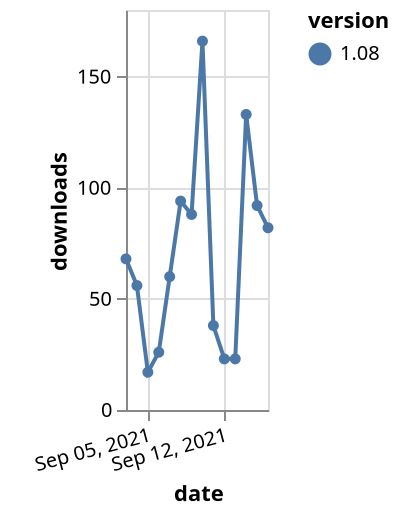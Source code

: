 {"$schema": "https://vega.github.io/schema/vega-lite/v5.json", "description": "A simple bar chart with embedded data.", "data": {"values": [{"date": "2021-09-03", "total": 96542, "delta": 68, "version": "1.08"}, {"date": "2021-09-04", "total": 96598, "delta": 56, "version": "1.08"}, {"date": "2021-09-05", "total": 96615, "delta": 17, "version": "1.08"}, {"date": "2021-09-06", "total": 96641, "delta": 26, "version": "1.08"}, {"date": "2021-09-07", "total": 96701, "delta": 60, "version": "1.08"}, {"date": "2021-09-08", "total": 96795, "delta": 94, "version": "1.08"}, {"date": "2021-09-09", "total": 96883, "delta": 88, "version": "1.08"}, {"date": "2021-09-10", "total": 97049, "delta": 166, "version": "1.08"}, {"date": "2021-09-11", "total": 97087, "delta": 38, "version": "1.08"}, {"date": "2021-09-12", "total": 97110, "delta": 23, "version": "1.08"}, {"date": "2021-09-13", "total": 97133, "delta": 23, "version": "1.08"}, {"date": "2021-09-14", "total": 97266, "delta": 133, "version": "1.08"}, {"date": "2021-09-15", "total": 97358, "delta": 92, "version": "1.08"}, {"date": "2021-09-16", "total": 97440, "delta": 82, "version": "1.08"}]}, "width": "container", "mark": {"type": "line", "point": {"filled": true}}, "encoding": {"x": {"field": "date", "type": "temporal", "timeUnit": "yearmonthdate", "title": "date", "axis": {"labelAngle": -15}}, "y": {"field": "delta", "type": "quantitative", "title": "downloads"}, "color": {"field": "version", "type": "nominal"}, "tooltip": {"field": "delta"}}}